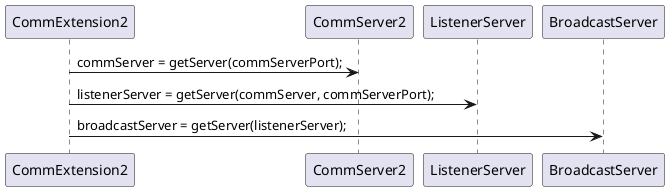 @startuml
    participant "CommExtension2"
    participant "CommServer2"
    participant "ListenerServer"
    participant "BroadcastServer"



    CommExtension2 -> CommServer2 : commServer = getServer(commServerPort);

    CommExtension2 -> ListenerServer : listenerServer = getServer(commServer, commServerPort);

    CommExtension2 -> BroadcastServer : broadcastServer = getServer(listenerServer);

@enduml
